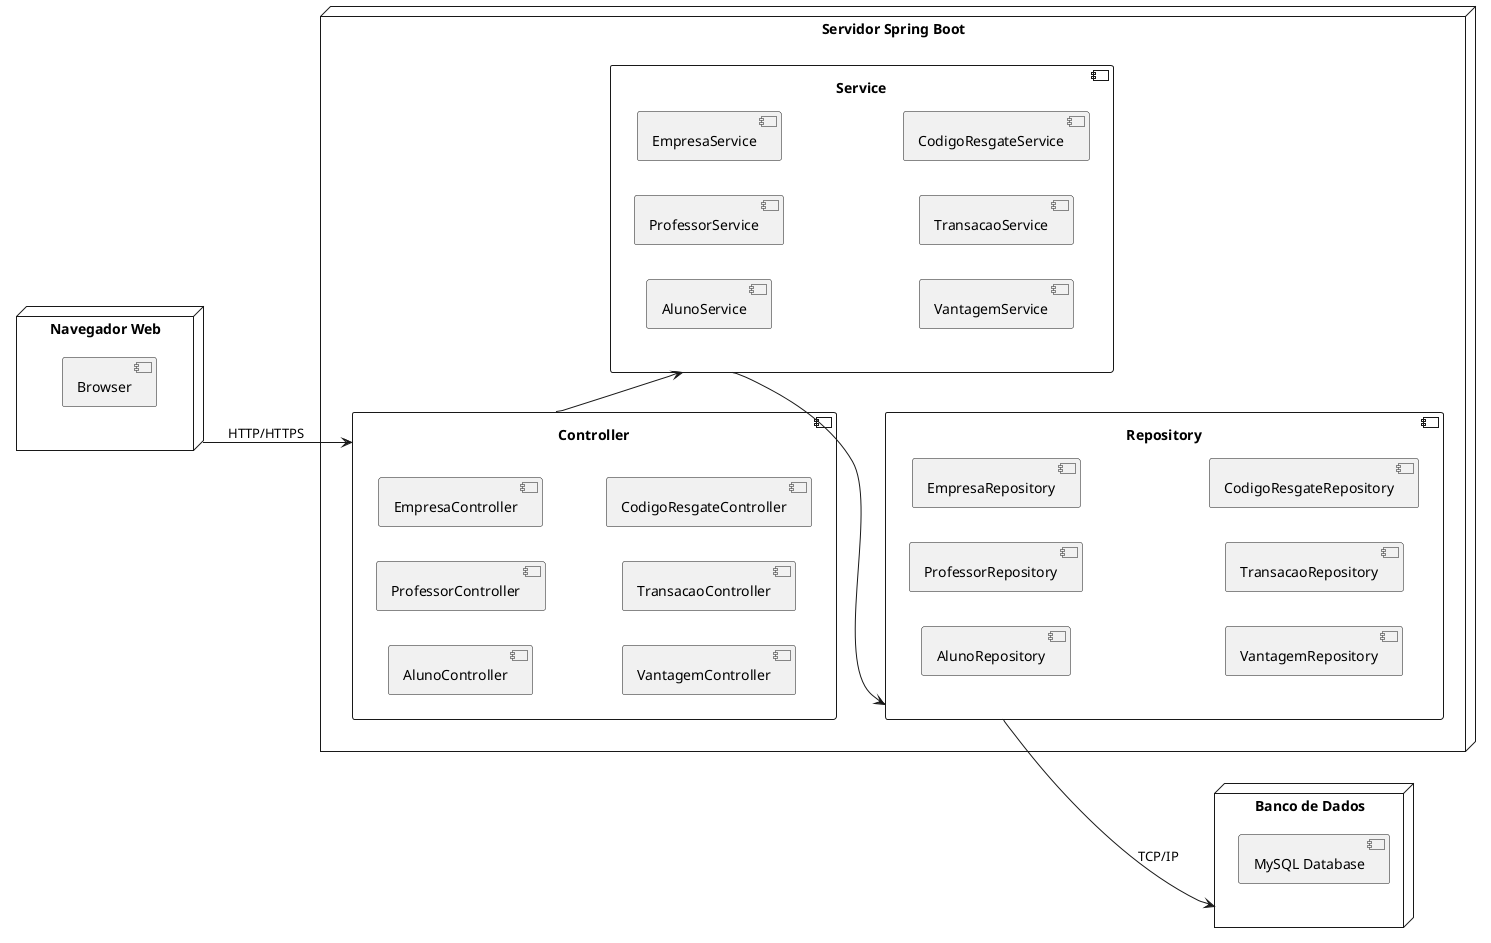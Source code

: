 @startuml
left to right direction

node "Navegador Web" as navegador {
    [Browser]
}

node "Servidor Spring Boot" as spring {
    
    component "Controller" as controller {
        [AlunoController]
        [ProfessorController]
        [EmpresaController]
        [VantagemController]
        [TransacaoController]
        [CodigoResgateController]
    }
    
    component "Service" as service {
        [AlunoService]
        [ProfessorService]
        [EmpresaService]
        [VantagemService]
        [TransacaoService]
        [CodigoResgateService]
    }
    
    component "Repository" as repository {
        [AlunoRepository] 
        [ProfessorRepository] 
        [EmpresaRepository] 
        [VantagemRepository]
        [TransacaoRepository]
        [CodigoResgateRepository]
    }
}

node "Banco de Dados" as banco_dados {
    [MySQL Database]
}


navegador --> controller : HTTP/HTTPS
controller --> service 
service --> repository 
repository --> banco_dados : TCP/IP

@enduml
